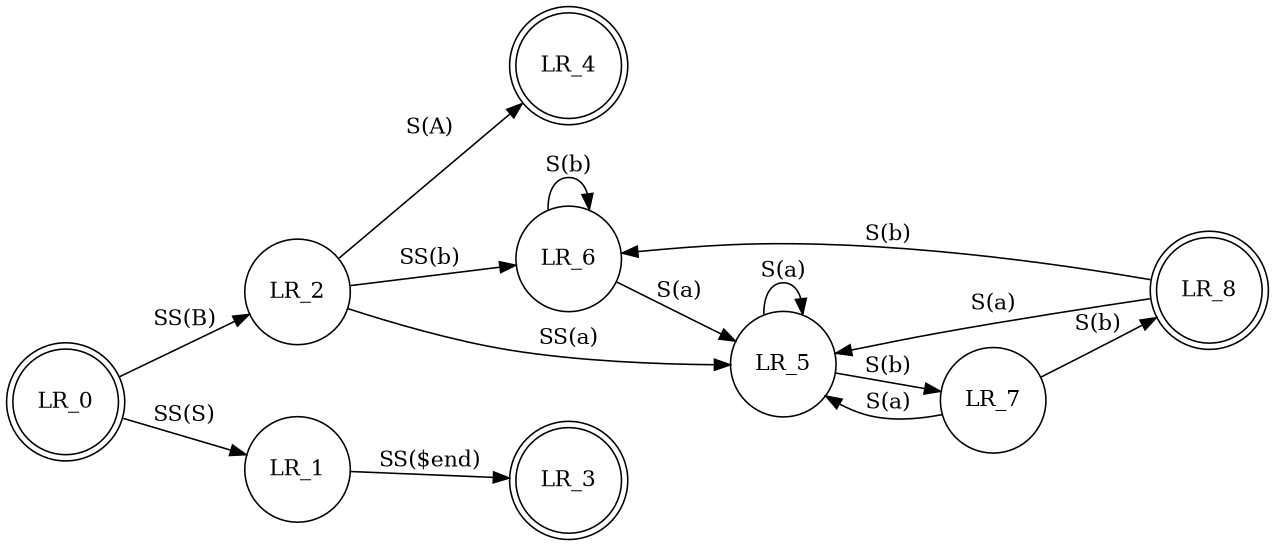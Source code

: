 digraph finite_state_machine {
	graph [rankdir = LR, size = 8.5];
	node [shape = circle];
	LR_0 [shape = doublecircle];
	LR_3 [shape = doublecircle];
	LR_4 [shape = doublecircle];
	LR_8 [shape = doublecircle];
	LR_0->LR_2 [label = "SS(B)"];
	LR_0->LR_1 [label = "SS(S)"];
	LR_1->LR_3 [label = "SS($end)"];
	LR_2->LR_6 [label = "SS(b)"];
	LR_2->LR_5 [label = "SS(a)"];
	LR_2->LR_4 [label = "S(A)"];
	LR_5->LR_7 [label = "S(b)"];
	LR_5->LR_5 [label = "S(a)"];
	LR_6->LR_6 [label = "S(b)"];
	LR_6->LR_5 [label = "S(a)"];
	LR_7->LR_8 [label = "S(b)"];
	LR_7->LR_5 [label = "S(a)"];
	LR_8->LR_6 [label = "S(b)"];
	LR_8->LR_5 [label = "S(a)"];
}